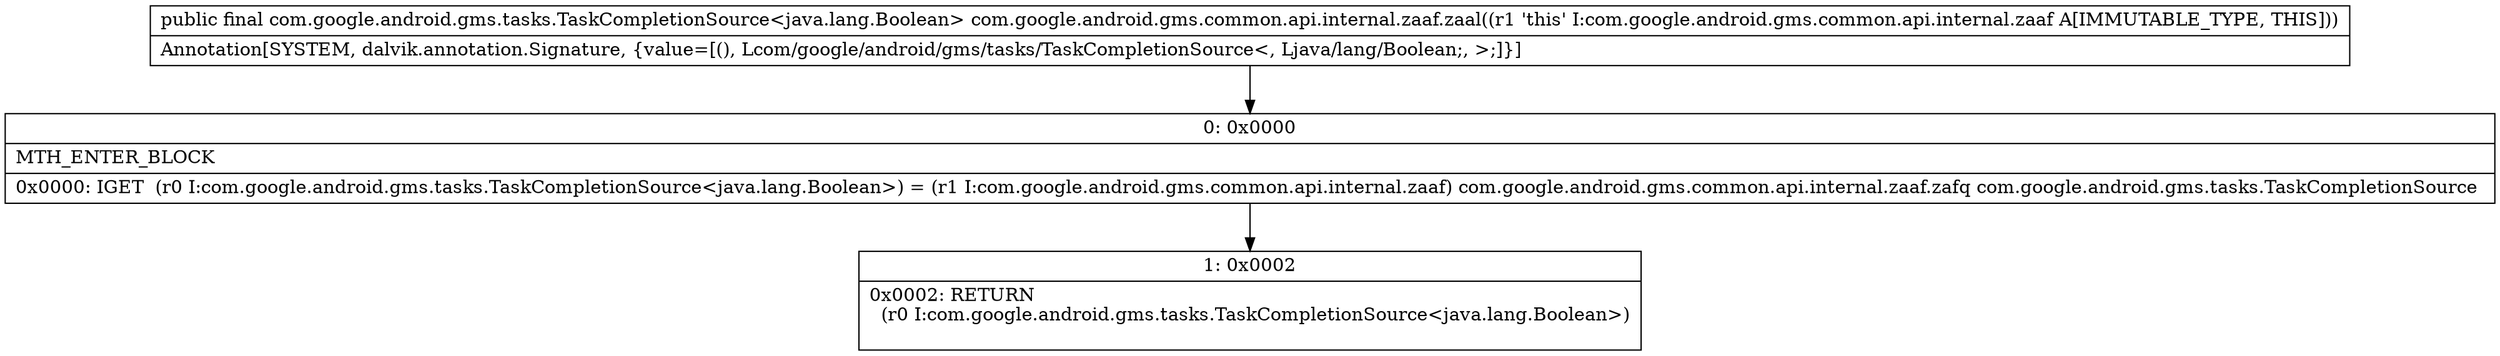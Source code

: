 digraph "CFG forcom.google.android.gms.common.api.internal.zaaf.zaal()Lcom\/google\/android\/gms\/tasks\/TaskCompletionSource;" {
Node_0 [shape=record,label="{0\:\ 0x0000|MTH_ENTER_BLOCK\l|0x0000: IGET  (r0 I:com.google.android.gms.tasks.TaskCompletionSource\<java.lang.Boolean\>) = (r1 I:com.google.android.gms.common.api.internal.zaaf) com.google.android.gms.common.api.internal.zaaf.zafq com.google.android.gms.tasks.TaskCompletionSource \l}"];
Node_1 [shape=record,label="{1\:\ 0x0002|0x0002: RETURN  \l  (r0 I:com.google.android.gms.tasks.TaskCompletionSource\<java.lang.Boolean\>)\l \l}"];
MethodNode[shape=record,label="{public final com.google.android.gms.tasks.TaskCompletionSource\<java.lang.Boolean\> com.google.android.gms.common.api.internal.zaaf.zaal((r1 'this' I:com.google.android.gms.common.api.internal.zaaf A[IMMUTABLE_TYPE, THIS]))  | Annotation[SYSTEM, dalvik.annotation.Signature, \{value=[(), Lcom\/google\/android\/gms\/tasks\/TaskCompletionSource\<, Ljava\/lang\/Boolean;, \>;]\}]\l}"];
MethodNode -> Node_0;
Node_0 -> Node_1;
}

